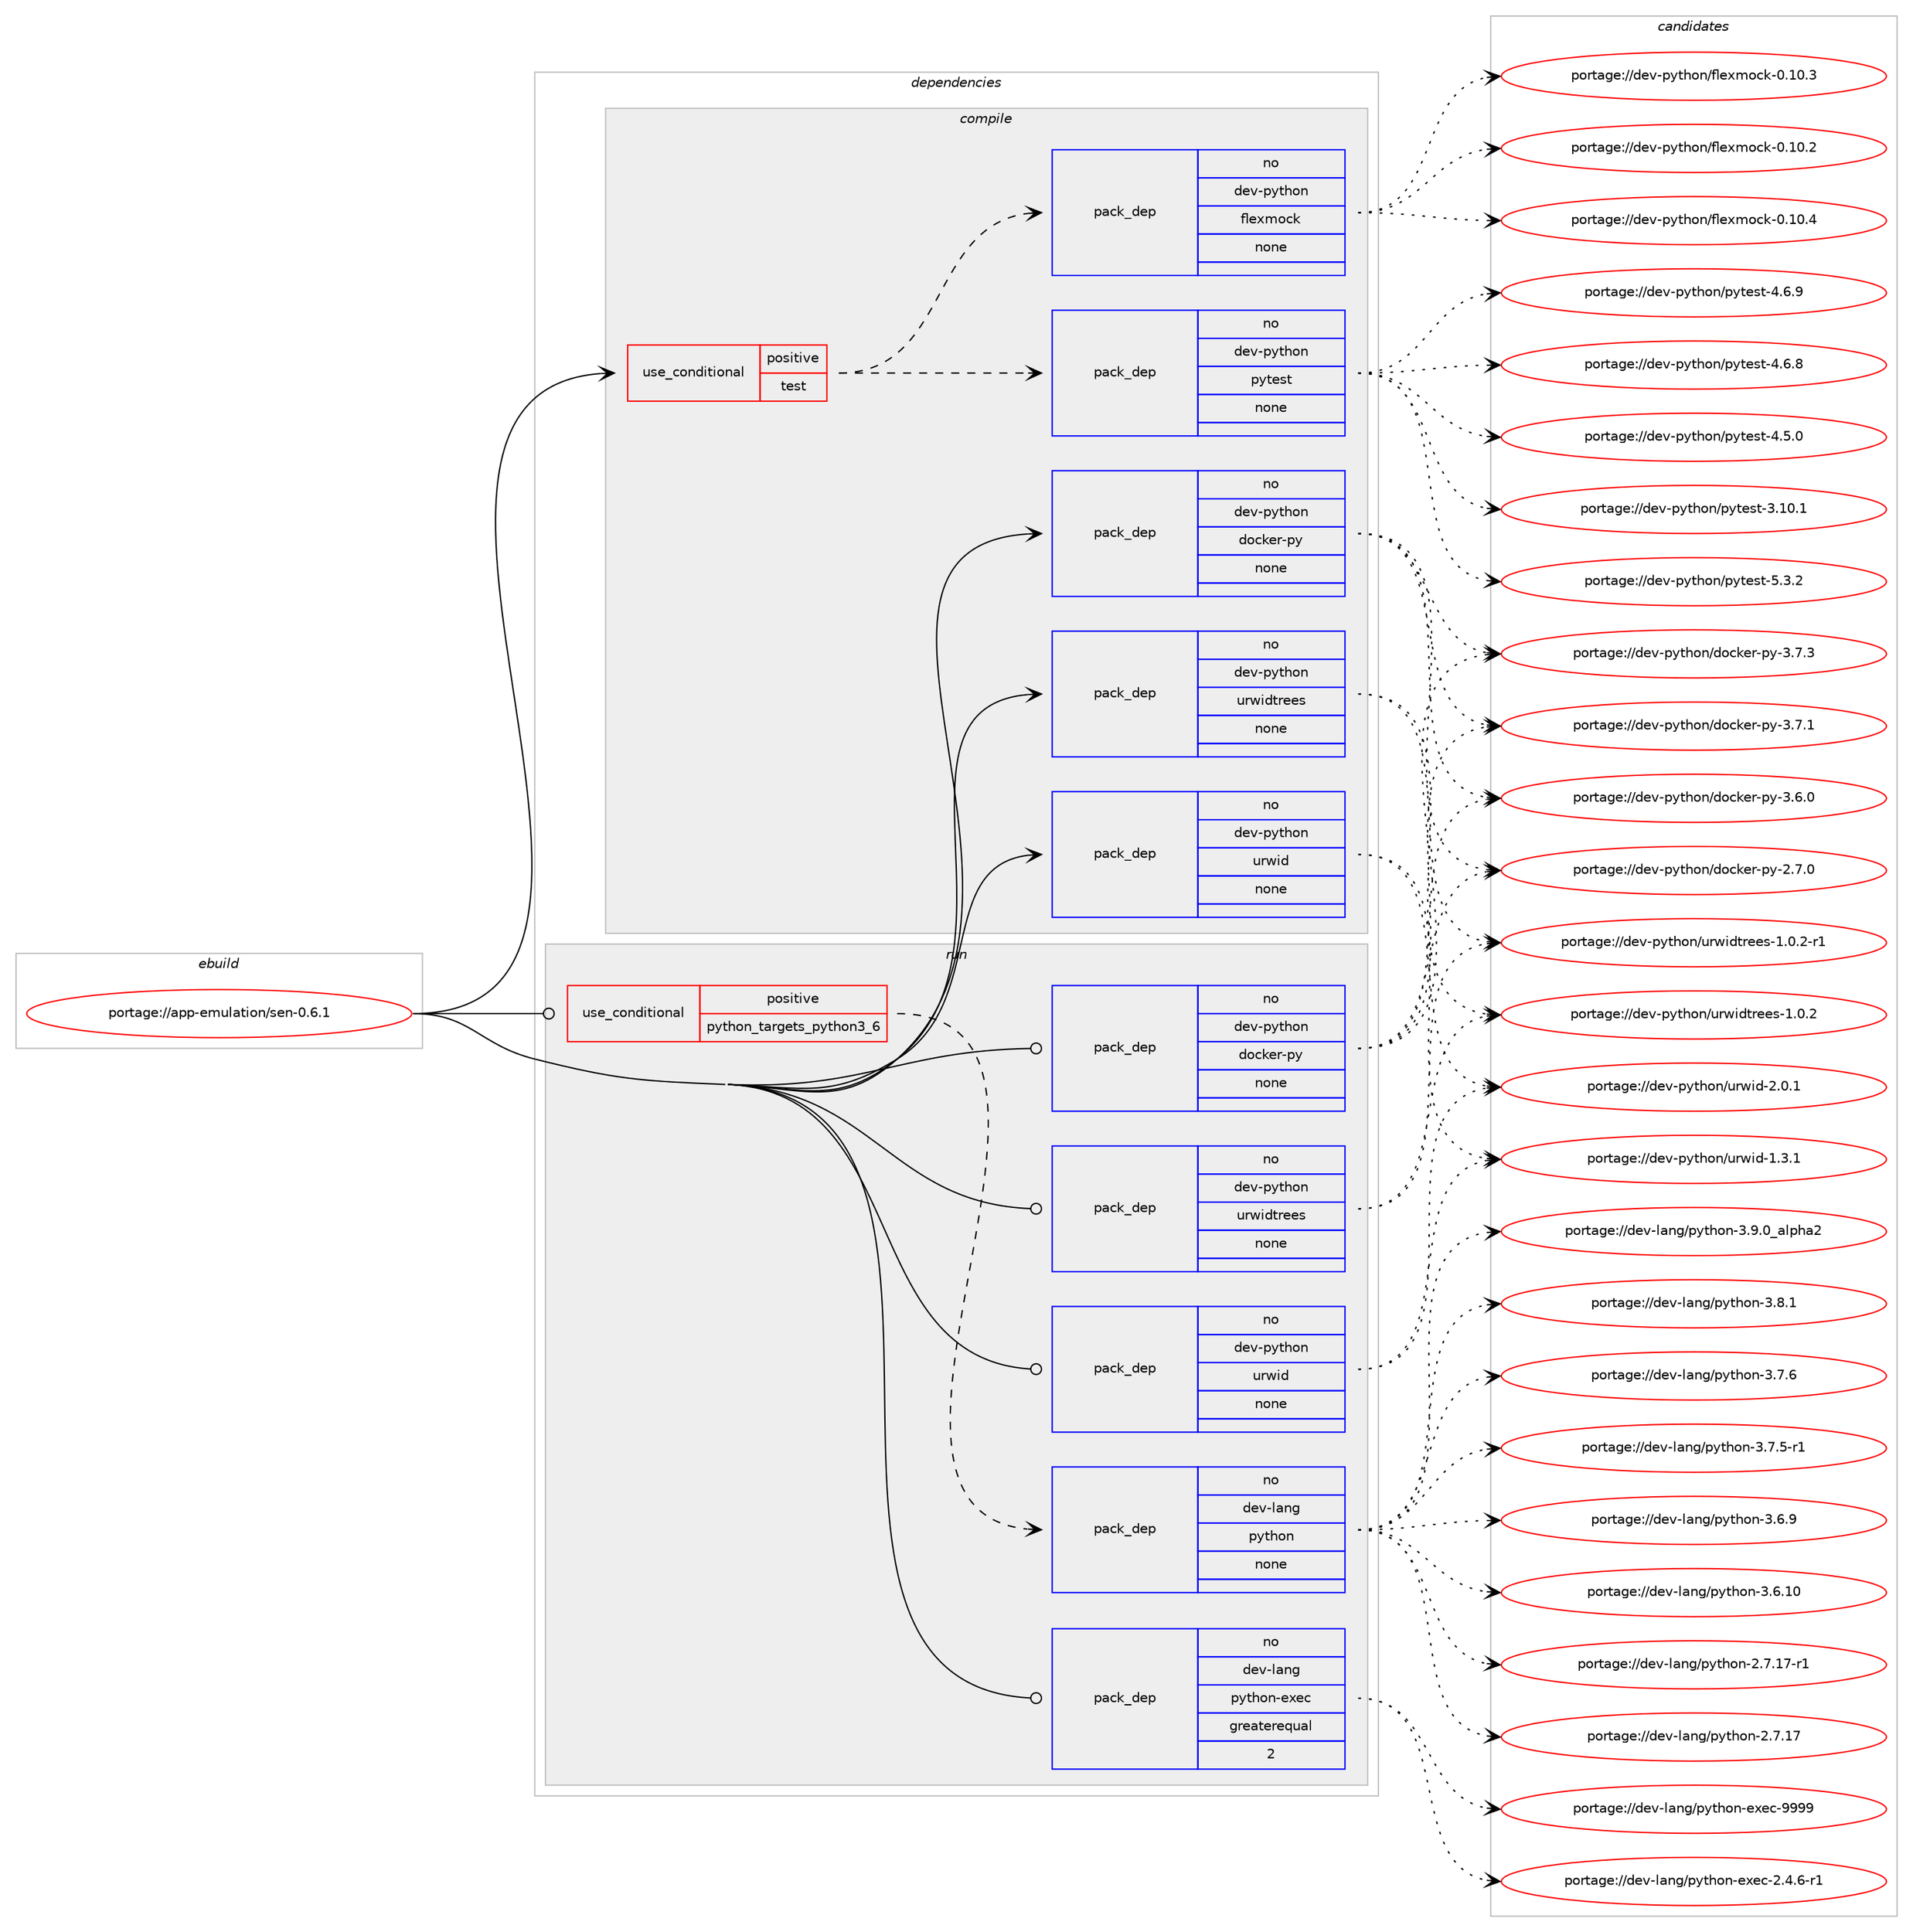 digraph prolog {

# *************
# Graph options
# *************

newrank=true;
concentrate=true;
compound=true;
graph [rankdir=LR,fontname=Helvetica,fontsize=10,ranksep=1.5];#, ranksep=2.5, nodesep=0.2];
edge  [arrowhead=vee];
node  [fontname=Helvetica,fontsize=10];

# **********
# The ebuild
# **********

subgraph cluster_leftcol {
color=gray;
label=<<i>ebuild</i>>;
id [label="portage://app-emulation/sen-0.6.1", color=red, width=4, href="../app-emulation/sen-0.6.1.svg"];
}

# ****************
# The dependencies
# ****************

subgraph cluster_midcol {
color=gray;
label=<<i>dependencies</i>>;
subgraph cluster_compile {
fillcolor="#eeeeee";
style=filled;
label=<<i>compile</i>>;
subgraph cond147151 {
dependency626023 [label=<<TABLE BORDER="0" CELLBORDER="1" CELLSPACING="0" CELLPADDING="4"><TR><TD ROWSPAN="3" CELLPADDING="10">use_conditional</TD></TR><TR><TD>positive</TD></TR><TR><TD>test</TD></TR></TABLE>>, shape=none, color=red];
subgraph pack470515 {
dependency626024 [label=<<TABLE BORDER="0" CELLBORDER="1" CELLSPACING="0" CELLPADDING="4" WIDTH="220"><TR><TD ROWSPAN="6" CELLPADDING="30">pack_dep</TD></TR><TR><TD WIDTH="110">no</TD></TR><TR><TD>dev-python</TD></TR><TR><TD>pytest</TD></TR><TR><TD>none</TD></TR><TR><TD></TD></TR></TABLE>>, shape=none, color=blue];
}
dependency626023:e -> dependency626024:w [weight=20,style="dashed",arrowhead="vee"];
subgraph pack470516 {
dependency626025 [label=<<TABLE BORDER="0" CELLBORDER="1" CELLSPACING="0" CELLPADDING="4" WIDTH="220"><TR><TD ROWSPAN="6" CELLPADDING="30">pack_dep</TD></TR><TR><TD WIDTH="110">no</TD></TR><TR><TD>dev-python</TD></TR><TR><TD>flexmock</TD></TR><TR><TD>none</TD></TR><TR><TD></TD></TR></TABLE>>, shape=none, color=blue];
}
dependency626023:e -> dependency626025:w [weight=20,style="dashed",arrowhead="vee"];
}
id:e -> dependency626023:w [weight=20,style="solid",arrowhead="vee"];
subgraph pack470517 {
dependency626026 [label=<<TABLE BORDER="0" CELLBORDER="1" CELLSPACING="0" CELLPADDING="4" WIDTH="220"><TR><TD ROWSPAN="6" CELLPADDING="30">pack_dep</TD></TR><TR><TD WIDTH="110">no</TD></TR><TR><TD>dev-python</TD></TR><TR><TD>docker-py</TD></TR><TR><TD>none</TD></TR><TR><TD></TD></TR></TABLE>>, shape=none, color=blue];
}
id:e -> dependency626026:w [weight=20,style="solid",arrowhead="vee"];
subgraph pack470518 {
dependency626027 [label=<<TABLE BORDER="0" CELLBORDER="1" CELLSPACING="0" CELLPADDING="4" WIDTH="220"><TR><TD ROWSPAN="6" CELLPADDING="30">pack_dep</TD></TR><TR><TD WIDTH="110">no</TD></TR><TR><TD>dev-python</TD></TR><TR><TD>urwid</TD></TR><TR><TD>none</TD></TR><TR><TD></TD></TR></TABLE>>, shape=none, color=blue];
}
id:e -> dependency626027:w [weight=20,style="solid",arrowhead="vee"];
subgraph pack470519 {
dependency626028 [label=<<TABLE BORDER="0" CELLBORDER="1" CELLSPACING="0" CELLPADDING="4" WIDTH="220"><TR><TD ROWSPAN="6" CELLPADDING="30">pack_dep</TD></TR><TR><TD WIDTH="110">no</TD></TR><TR><TD>dev-python</TD></TR><TR><TD>urwidtrees</TD></TR><TR><TD>none</TD></TR><TR><TD></TD></TR></TABLE>>, shape=none, color=blue];
}
id:e -> dependency626028:w [weight=20,style="solid",arrowhead="vee"];
}
subgraph cluster_compileandrun {
fillcolor="#eeeeee";
style=filled;
label=<<i>compile and run</i>>;
}
subgraph cluster_run {
fillcolor="#eeeeee";
style=filled;
label=<<i>run</i>>;
subgraph cond147152 {
dependency626029 [label=<<TABLE BORDER="0" CELLBORDER="1" CELLSPACING="0" CELLPADDING="4"><TR><TD ROWSPAN="3" CELLPADDING="10">use_conditional</TD></TR><TR><TD>positive</TD></TR><TR><TD>python_targets_python3_6</TD></TR></TABLE>>, shape=none, color=red];
subgraph pack470520 {
dependency626030 [label=<<TABLE BORDER="0" CELLBORDER="1" CELLSPACING="0" CELLPADDING="4" WIDTH="220"><TR><TD ROWSPAN="6" CELLPADDING="30">pack_dep</TD></TR><TR><TD WIDTH="110">no</TD></TR><TR><TD>dev-lang</TD></TR><TR><TD>python</TD></TR><TR><TD>none</TD></TR><TR><TD></TD></TR></TABLE>>, shape=none, color=blue];
}
dependency626029:e -> dependency626030:w [weight=20,style="dashed",arrowhead="vee"];
}
id:e -> dependency626029:w [weight=20,style="solid",arrowhead="odot"];
subgraph pack470521 {
dependency626031 [label=<<TABLE BORDER="0" CELLBORDER="1" CELLSPACING="0" CELLPADDING="4" WIDTH="220"><TR><TD ROWSPAN="6" CELLPADDING="30">pack_dep</TD></TR><TR><TD WIDTH="110">no</TD></TR><TR><TD>dev-lang</TD></TR><TR><TD>python-exec</TD></TR><TR><TD>greaterequal</TD></TR><TR><TD>2</TD></TR></TABLE>>, shape=none, color=blue];
}
id:e -> dependency626031:w [weight=20,style="solid",arrowhead="odot"];
subgraph pack470522 {
dependency626032 [label=<<TABLE BORDER="0" CELLBORDER="1" CELLSPACING="0" CELLPADDING="4" WIDTH="220"><TR><TD ROWSPAN="6" CELLPADDING="30">pack_dep</TD></TR><TR><TD WIDTH="110">no</TD></TR><TR><TD>dev-python</TD></TR><TR><TD>docker-py</TD></TR><TR><TD>none</TD></TR><TR><TD></TD></TR></TABLE>>, shape=none, color=blue];
}
id:e -> dependency626032:w [weight=20,style="solid",arrowhead="odot"];
subgraph pack470523 {
dependency626033 [label=<<TABLE BORDER="0" CELLBORDER="1" CELLSPACING="0" CELLPADDING="4" WIDTH="220"><TR><TD ROWSPAN="6" CELLPADDING="30">pack_dep</TD></TR><TR><TD WIDTH="110">no</TD></TR><TR><TD>dev-python</TD></TR><TR><TD>urwid</TD></TR><TR><TD>none</TD></TR><TR><TD></TD></TR></TABLE>>, shape=none, color=blue];
}
id:e -> dependency626033:w [weight=20,style="solid",arrowhead="odot"];
subgraph pack470524 {
dependency626034 [label=<<TABLE BORDER="0" CELLBORDER="1" CELLSPACING="0" CELLPADDING="4" WIDTH="220"><TR><TD ROWSPAN="6" CELLPADDING="30">pack_dep</TD></TR><TR><TD WIDTH="110">no</TD></TR><TR><TD>dev-python</TD></TR><TR><TD>urwidtrees</TD></TR><TR><TD>none</TD></TR><TR><TD></TD></TR></TABLE>>, shape=none, color=blue];
}
id:e -> dependency626034:w [weight=20,style="solid",arrowhead="odot"];
}
}

# **************
# The candidates
# **************

subgraph cluster_choices {
rank=same;
color=gray;
label=<<i>candidates</i>>;

subgraph choice470515 {
color=black;
nodesep=1;
choice1001011184511212111610411111047112121116101115116455346514650 [label="portage://dev-python/pytest-5.3.2", color=red, width=4,href="../dev-python/pytest-5.3.2.svg"];
choice1001011184511212111610411111047112121116101115116455246544657 [label="portage://dev-python/pytest-4.6.9", color=red, width=4,href="../dev-python/pytest-4.6.9.svg"];
choice1001011184511212111610411111047112121116101115116455246544656 [label="portage://dev-python/pytest-4.6.8", color=red, width=4,href="../dev-python/pytest-4.6.8.svg"];
choice1001011184511212111610411111047112121116101115116455246534648 [label="portage://dev-python/pytest-4.5.0", color=red, width=4,href="../dev-python/pytest-4.5.0.svg"];
choice100101118451121211161041111104711212111610111511645514649484649 [label="portage://dev-python/pytest-3.10.1", color=red, width=4,href="../dev-python/pytest-3.10.1.svg"];
dependency626024:e -> choice1001011184511212111610411111047112121116101115116455346514650:w [style=dotted,weight="100"];
dependency626024:e -> choice1001011184511212111610411111047112121116101115116455246544657:w [style=dotted,weight="100"];
dependency626024:e -> choice1001011184511212111610411111047112121116101115116455246544656:w [style=dotted,weight="100"];
dependency626024:e -> choice1001011184511212111610411111047112121116101115116455246534648:w [style=dotted,weight="100"];
dependency626024:e -> choice100101118451121211161041111104711212111610111511645514649484649:w [style=dotted,weight="100"];
}
subgraph choice470516 {
color=black;
nodesep=1;
choice10010111845112121116104111110471021081011201091119910745484649484652 [label="portage://dev-python/flexmock-0.10.4", color=red, width=4,href="../dev-python/flexmock-0.10.4.svg"];
choice10010111845112121116104111110471021081011201091119910745484649484651 [label="portage://dev-python/flexmock-0.10.3", color=red, width=4,href="../dev-python/flexmock-0.10.3.svg"];
choice10010111845112121116104111110471021081011201091119910745484649484650 [label="portage://dev-python/flexmock-0.10.2", color=red, width=4,href="../dev-python/flexmock-0.10.2.svg"];
dependency626025:e -> choice10010111845112121116104111110471021081011201091119910745484649484652:w [style=dotted,weight="100"];
dependency626025:e -> choice10010111845112121116104111110471021081011201091119910745484649484651:w [style=dotted,weight="100"];
dependency626025:e -> choice10010111845112121116104111110471021081011201091119910745484649484650:w [style=dotted,weight="100"];
}
subgraph choice470517 {
color=black;
nodesep=1;
choice10010111845112121116104111110471001119910710111445112121455146554651 [label="portage://dev-python/docker-py-3.7.3", color=red, width=4,href="../dev-python/docker-py-3.7.3.svg"];
choice10010111845112121116104111110471001119910710111445112121455146554649 [label="portage://dev-python/docker-py-3.7.1", color=red, width=4,href="../dev-python/docker-py-3.7.1.svg"];
choice10010111845112121116104111110471001119910710111445112121455146544648 [label="portage://dev-python/docker-py-3.6.0", color=red, width=4,href="../dev-python/docker-py-3.6.0.svg"];
choice10010111845112121116104111110471001119910710111445112121455046554648 [label="portage://dev-python/docker-py-2.7.0", color=red, width=4,href="../dev-python/docker-py-2.7.0.svg"];
dependency626026:e -> choice10010111845112121116104111110471001119910710111445112121455146554651:w [style=dotted,weight="100"];
dependency626026:e -> choice10010111845112121116104111110471001119910710111445112121455146554649:w [style=dotted,weight="100"];
dependency626026:e -> choice10010111845112121116104111110471001119910710111445112121455146544648:w [style=dotted,weight="100"];
dependency626026:e -> choice10010111845112121116104111110471001119910710111445112121455046554648:w [style=dotted,weight="100"];
}
subgraph choice470518 {
color=black;
nodesep=1;
choice1001011184511212111610411111047117114119105100455046484649 [label="portage://dev-python/urwid-2.0.1", color=red, width=4,href="../dev-python/urwid-2.0.1.svg"];
choice1001011184511212111610411111047117114119105100454946514649 [label="portage://dev-python/urwid-1.3.1", color=red, width=4,href="../dev-python/urwid-1.3.1.svg"];
dependency626027:e -> choice1001011184511212111610411111047117114119105100455046484649:w [style=dotted,weight="100"];
dependency626027:e -> choice1001011184511212111610411111047117114119105100454946514649:w [style=dotted,weight="100"];
}
subgraph choice470519 {
color=black;
nodesep=1;
choice10010111845112121116104111110471171141191051001161141011011154549464846504511449 [label="portage://dev-python/urwidtrees-1.0.2-r1", color=red, width=4,href="../dev-python/urwidtrees-1.0.2-r1.svg"];
choice1001011184511212111610411111047117114119105100116114101101115454946484650 [label="portage://dev-python/urwidtrees-1.0.2", color=red, width=4,href="../dev-python/urwidtrees-1.0.2.svg"];
dependency626028:e -> choice10010111845112121116104111110471171141191051001161141011011154549464846504511449:w [style=dotted,weight="100"];
dependency626028:e -> choice1001011184511212111610411111047117114119105100116114101101115454946484650:w [style=dotted,weight="100"];
}
subgraph choice470520 {
color=black;
nodesep=1;
choice10010111845108971101034711212111610411111045514657464895971081121049750 [label="portage://dev-lang/python-3.9.0_alpha2", color=red, width=4,href="../dev-lang/python-3.9.0_alpha2.svg"];
choice100101118451089711010347112121116104111110455146564649 [label="portage://dev-lang/python-3.8.1", color=red, width=4,href="../dev-lang/python-3.8.1.svg"];
choice100101118451089711010347112121116104111110455146554654 [label="portage://dev-lang/python-3.7.6", color=red, width=4,href="../dev-lang/python-3.7.6.svg"];
choice1001011184510897110103471121211161041111104551465546534511449 [label="portage://dev-lang/python-3.7.5-r1", color=red, width=4,href="../dev-lang/python-3.7.5-r1.svg"];
choice100101118451089711010347112121116104111110455146544657 [label="portage://dev-lang/python-3.6.9", color=red, width=4,href="../dev-lang/python-3.6.9.svg"];
choice10010111845108971101034711212111610411111045514654464948 [label="portage://dev-lang/python-3.6.10", color=red, width=4,href="../dev-lang/python-3.6.10.svg"];
choice100101118451089711010347112121116104111110455046554649554511449 [label="portage://dev-lang/python-2.7.17-r1", color=red, width=4,href="../dev-lang/python-2.7.17-r1.svg"];
choice10010111845108971101034711212111610411111045504655464955 [label="portage://dev-lang/python-2.7.17", color=red, width=4,href="../dev-lang/python-2.7.17.svg"];
dependency626030:e -> choice10010111845108971101034711212111610411111045514657464895971081121049750:w [style=dotted,weight="100"];
dependency626030:e -> choice100101118451089711010347112121116104111110455146564649:w [style=dotted,weight="100"];
dependency626030:e -> choice100101118451089711010347112121116104111110455146554654:w [style=dotted,weight="100"];
dependency626030:e -> choice1001011184510897110103471121211161041111104551465546534511449:w [style=dotted,weight="100"];
dependency626030:e -> choice100101118451089711010347112121116104111110455146544657:w [style=dotted,weight="100"];
dependency626030:e -> choice10010111845108971101034711212111610411111045514654464948:w [style=dotted,weight="100"];
dependency626030:e -> choice100101118451089711010347112121116104111110455046554649554511449:w [style=dotted,weight="100"];
dependency626030:e -> choice10010111845108971101034711212111610411111045504655464955:w [style=dotted,weight="100"];
}
subgraph choice470521 {
color=black;
nodesep=1;
choice10010111845108971101034711212111610411111045101120101994557575757 [label="portage://dev-lang/python-exec-9999", color=red, width=4,href="../dev-lang/python-exec-9999.svg"];
choice10010111845108971101034711212111610411111045101120101994550465246544511449 [label="portage://dev-lang/python-exec-2.4.6-r1", color=red, width=4,href="../dev-lang/python-exec-2.4.6-r1.svg"];
dependency626031:e -> choice10010111845108971101034711212111610411111045101120101994557575757:w [style=dotted,weight="100"];
dependency626031:e -> choice10010111845108971101034711212111610411111045101120101994550465246544511449:w [style=dotted,weight="100"];
}
subgraph choice470522 {
color=black;
nodesep=1;
choice10010111845112121116104111110471001119910710111445112121455146554651 [label="portage://dev-python/docker-py-3.7.3", color=red, width=4,href="../dev-python/docker-py-3.7.3.svg"];
choice10010111845112121116104111110471001119910710111445112121455146554649 [label="portage://dev-python/docker-py-3.7.1", color=red, width=4,href="../dev-python/docker-py-3.7.1.svg"];
choice10010111845112121116104111110471001119910710111445112121455146544648 [label="portage://dev-python/docker-py-3.6.0", color=red, width=4,href="../dev-python/docker-py-3.6.0.svg"];
choice10010111845112121116104111110471001119910710111445112121455046554648 [label="portage://dev-python/docker-py-2.7.0", color=red, width=4,href="../dev-python/docker-py-2.7.0.svg"];
dependency626032:e -> choice10010111845112121116104111110471001119910710111445112121455146554651:w [style=dotted,weight="100"];
dependency626032:e -> choice10010111845112121116104111110471001119910710111445112121455146554649:w [style=dotted,weight="100"];
dependency626032:e -> choice10010111845112121116104111110471001119910710111445112121455146544648:w [style=dotted,weight="100"];
dependency626032:e -> choice10010111845112121116104111110471001119910710111445112121455046554648:w [style=dotted,weight="100"];
}
subgraph choice470523 {
color=black;
nodesep=1;
choice1001011184511212111610411111047117114119105100455046484649 [label="portage://dev-python/urwid-2.0.1", color=red, width=4,href="../dev-python/urwid-2.0.1.svg"];
choice1001011184511212111610411111047117114119105100454946514649 [label="portage://dev-python/urwid-1.3.1", color=red, width=4,href="../dev-python/urwid-1.3.1.svg"];
dependency626033:e -> choice1001011184511212111610411111047117114119105100455046484649:w [style=dotted,weight="100"];
dependency626033:e -> choice1001011184511212111610411111047117114119105100454946514649:w [style=dotted,weight="100"];
}
subgraph choice470524 {
color=black;
nodesep=1;
choice10010111845112121116104111110471171141191051001161141011011154549464846504511449 [label="portage://dev-python/urwidtrees-1.0.2-r1", color=red, width=4,href="../dev-python/urwidtrees-1.0.2-r1.svg"];
choice1001011184511212111610411111047117114119105100116114101101115454946484650 [label="portage://dev-python/urwidtrees-1.0.2", color=red, width=4,href="../dev-python/urwidtrees-1.0.2.svg"];
dependency626034:e -> choice10010111845112121116104111110471171141191051001161141011011154549464846504511449:w [style=dotted,weight="100"];
dependency626034:e -> choice1001011184511212111610411111047117114119105100116114101101115454946484650:w [style=dotted,weight="100"];
}
}

}
